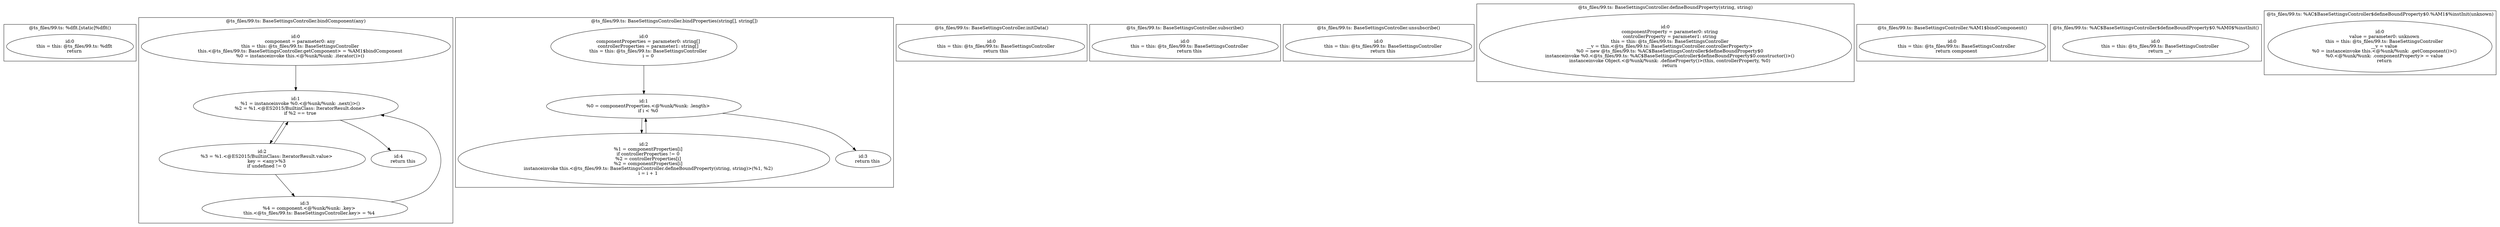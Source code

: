 digraph "99.ts" {
subgraph "cluster_@ts_files/99.ts: %dflt.[static]%dflt()" {
  label="@ts_files/99.ts: %dflt.[static]%dflt()";
  Node33340 [label="id:0
      this = this: @ts_files/99.ts: %dflt
      return"];
}
subgraph "cluster_@ts_files/99.ts: BaseSettingsController.bindComponent(any)" {
  label="@ts_files/99.ts: BaseSettingsController.bindComponent(any)";
  Node55520 [label="id:0
      component = parameter0: any
      this = this: @ts_files/99.ts: BaseSettingsController
      this.<@ts_files/99.ts: BaseSettingsController.getComponent> = %AM1$bindComponent
      %0 = instanceinvoke this.<@%unk/%unk: .iterator()>()"];
  Node55521 [label="id:1
      %1 = instanceinvoke %0.<@%unk/%unk: .next()>()
      %2 = %1.<@ES2015/BuiltinClass: IteratorResult.done>
      if %2 == true"];
  Node55522 [label="id:2
      %3 = %1.<@ES2015/BuiltinClass: IteratorResult.value>
      key = <any>%3
      if undefined != 0"];
  Node55523 [label="id:3
      %4 = component.<@%unk/%unk: .key>
      this.<@ts_files/99.ts: BaseSettingsController.key> = %4"];
  Node55524 [label="id:4
      return this"];
  Node55520 -> Node55521;
  Node55521 -> Node55522;
  Node55521 -> Node55524;
  Node55522 -> Node55523;
  Node55522 -> Node55521;
  Node55523 -> Node55521;
}
subgraph "cluster_@ts_files/99.ts: BaseSettingsController.bindProperties(string[], string[])" {
  label="@ts_files/99.ts: BaseSettingsController.bindProperties(string[], string[])";
  Node71160 [label="id:0
      componentProperties = parameter0: string[]
      controllerProperties = parameter1: string[]
      this = this: @ts_files/99.ts: BaseSettingsController
      i = 0"];
  Node71161 [label="id:1
      %0 = componentProperties.<@%unk/%unk: .length>
      if i < %0"];
  Node71162 [label="id:2
      %1 = componentProperties[i]
      if controllerProperties != 0
      %2 = controllerProperties[i]
      %2 = componentProperties[i]
      instanceinvoke this.<@ts_files/99.ts: BaseSettingsController.defineBoundProperty(string, string)>(%1, %2)
      i = i + 1"];
  Node71163 [label="id:3
      return this"];
  Node71160 -> Node71161;
  Node71161 -> Node71162;
  Node71161 -> Node71163;
  Node71162 -> Node71161;
}
subgraph "cluster_@ts_files/99.ts: BaseSettingsController.initData()" {
  label="@ts_files/99.ts: BaseSettingsController.initData()";
  Node46780 [label="id:0
      this = this: @ts_files/99.ts: BaseSettingsController
      return this"];
}
subgraph "cluster_@ts_files/99.ts: BaseSettingsController.subscribe()" {
  label="@ts_files/99.ts: BaseSettingsController.subscribe()";
  Node48260 [label="id:0
      this = this: @ts_files/99.ts: BaseSettingsController
      return this"];
}
subgraph "cluster_@ts_files/99.ts: BaseSettingsController.unsubscribe()" {
  label="@ts_files/99.ts: BaseSettingsController.unsubscribe()";
  Node50530 [label="id:0
      this = this: @ts_files/99.ts: BaseSettingsController
      return this"];
}
subgraph "cluster_@ts_files/99.ts: BaseSettingsController.defineBoundProperty(string, string)" {
  label="@ts_files/99.ts: BaseSettingsController.defineBoundProperty(string, string)";
  Node72580 [label="id:0
      componentProperty = parameter0: string
      controllerProperty = parameter1: string
      this = this: @ts_files/99.ts: BaseSettingsController
      __v = this.<@ts_files/99.ts: BaseSettingsController.controllerProperty>
      %0 = new @ts_files/99.ts: %AC$BaseSettingsController$defineBoundProperty$0
      instanceinvoke %0.<@ts_files/99.ts: %AC$BaseSettingsController$defineBoundProperty$0.constructor()>()
      instanceinvoke Object.<@%unk/%unk: .defineProperty()>(this, controllerProperty, %0)
      return"];
}
subgraph "cluster_@ts_files/99.ts: BaseSettingsController.%AM0()" {
  label="@ts_files/99.ts: BaseSettingsController.%AM0()";
}
subgraph "cluster_@ts_files/99.ts: BaseSettingsController.%AM1$bindComponent()" {
  label="@ts_files/99.ts: BaseSettingsController.%AM1$bindComponent()";
  Node54880 [label="id:0
      this = this: @ts_files/99.ts: BaseSettingsController
      return component"];
}
subgraph "cluster_@ts_files/99.ts: %AC$BaseSettingsController$defineBoundProperty$0.%AM0$%instInit()" {
  label="@ts_files/99.ts: %AC$BaseSettingsController$defineBoundProperty$0.%AM0$%instInit()";
  Node73310 [label="id:0
      this = this: @ts_files/99.ts: BaseSettingsController
      return __v"];
}
subgraph "cluster_@ts_files/99.ts: %AC$BaseSettingsController$defineBoundProperty$0.%AM1$%instInit(unknown)" {
  label="@ts_files/99.ts: %AC$BaseSettingsController$defineBoundProperty$0.%AM1$%instInit(unknown)";
  Node81160 [label="id:0
      value = parameter0: unknown
      this = this: @ts_files/99.ts: BaseSettingsController
      __v = value
      %0 = instanceinvoke this.<@%unk/%unk: .getComponent()>()
      %0.<@%unk/%unk: .componentProperty> = value
      return"];
}
}
